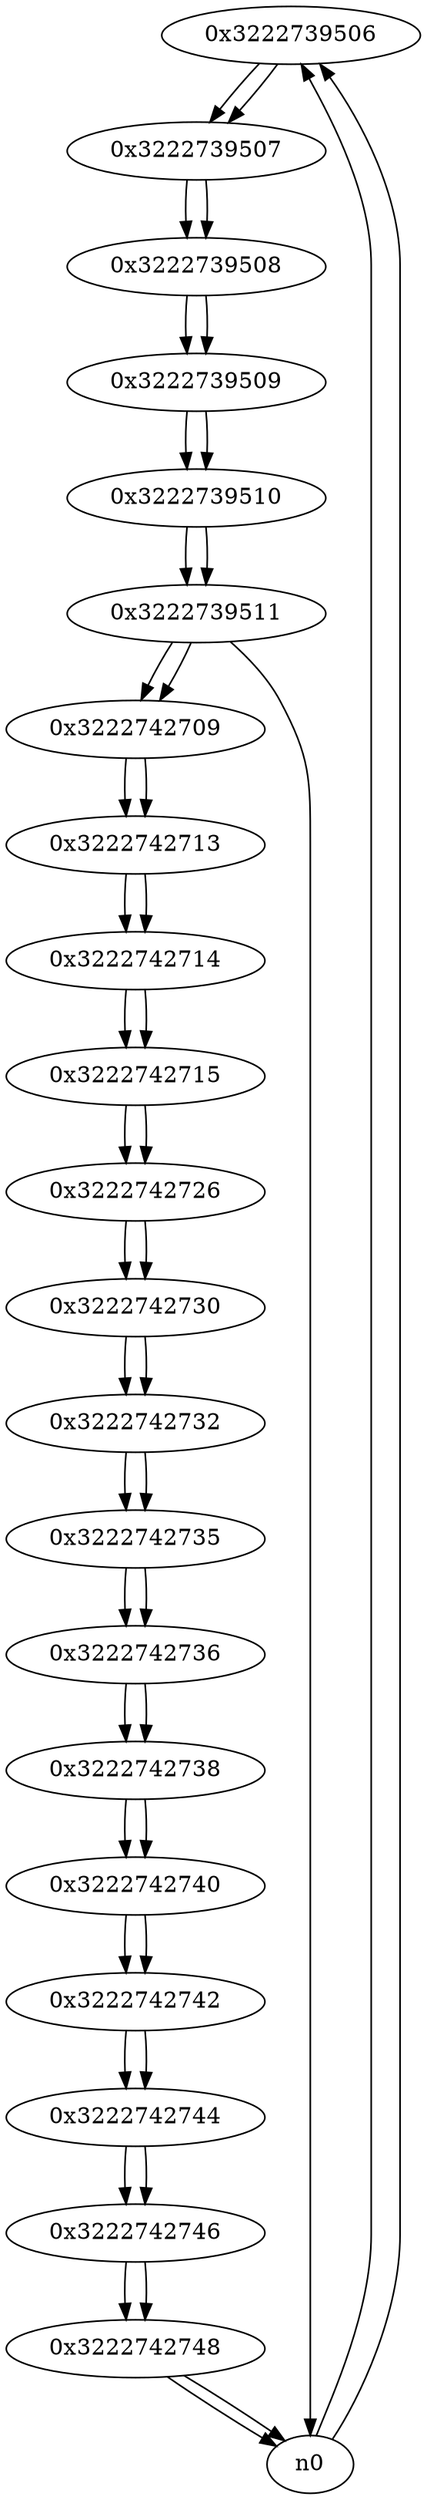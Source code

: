 digraph G{
/* nodes */
  n1 [label="0x3222739506"]
  n2 [label="0x3222739507"]
  n3 [label="0x3222739508"]
  n4 [label="0x3222739509"]
  n5 [label="0x3222739510"]
  n6 [label="0x3222739511"]
  n7 [label="0x3222742709"]
  n8 [label="0x3222742713"]
  n9 [label="0x3222742714"]
  n10 [label="0x3222742715"]
  n11 [label="0x3222742726"]
  n12 [label="0x3222742730"]
  n13 [label="0x3222742732"]
  n14 [label="0x3222742735"]
  n15 [label="0x3222742736"]
  n16 [label="0x3222742738"]
  n17 [label="0x3222742740"]
  n18 [label="0x3222742742"]
  n19 [label="0x3222742744"]
  n20 [label="0x3222742746"]
  n21 [label="0x3222742748"]
/* edges */
n1 -> n2;
n0 -> n1;
n0 -> n1;
n2 -> n3;
n1 -> n2;
n3 -> n4;
n2 -> n3;
n4 -> n5;
n3 -> n4;
n5 -> n6;
n4 -> n5;
n6 -> n7;
n6 -> n0;
n5 -> n6;
n7 -> n8;
n6 -> n7;
n8 -> n9;
n7 -> n8;
n9 -> n10;
n8 -> n9;
n10 -> n11;
n9 -> n10;
n11 -> n12;
n10 -> n11;
n12 -> n13;
n11 -> n12;
n13 -> n14;
n12 -> n13;
n14 -> n15;
n13 -> n14;
n15 -> n16;
n14 -> n15;
n16 -> n17;
n15 -> n16;
n17 -> n18;
n16 -> n17;
n18 -> n19;
n17 -> n18;
n19 -> n20;
n18 -> n19;
n20 -> n21;
n19 -> n20;
n21 -> n0;
n21 -> n0;
n20 -> n21;
}
